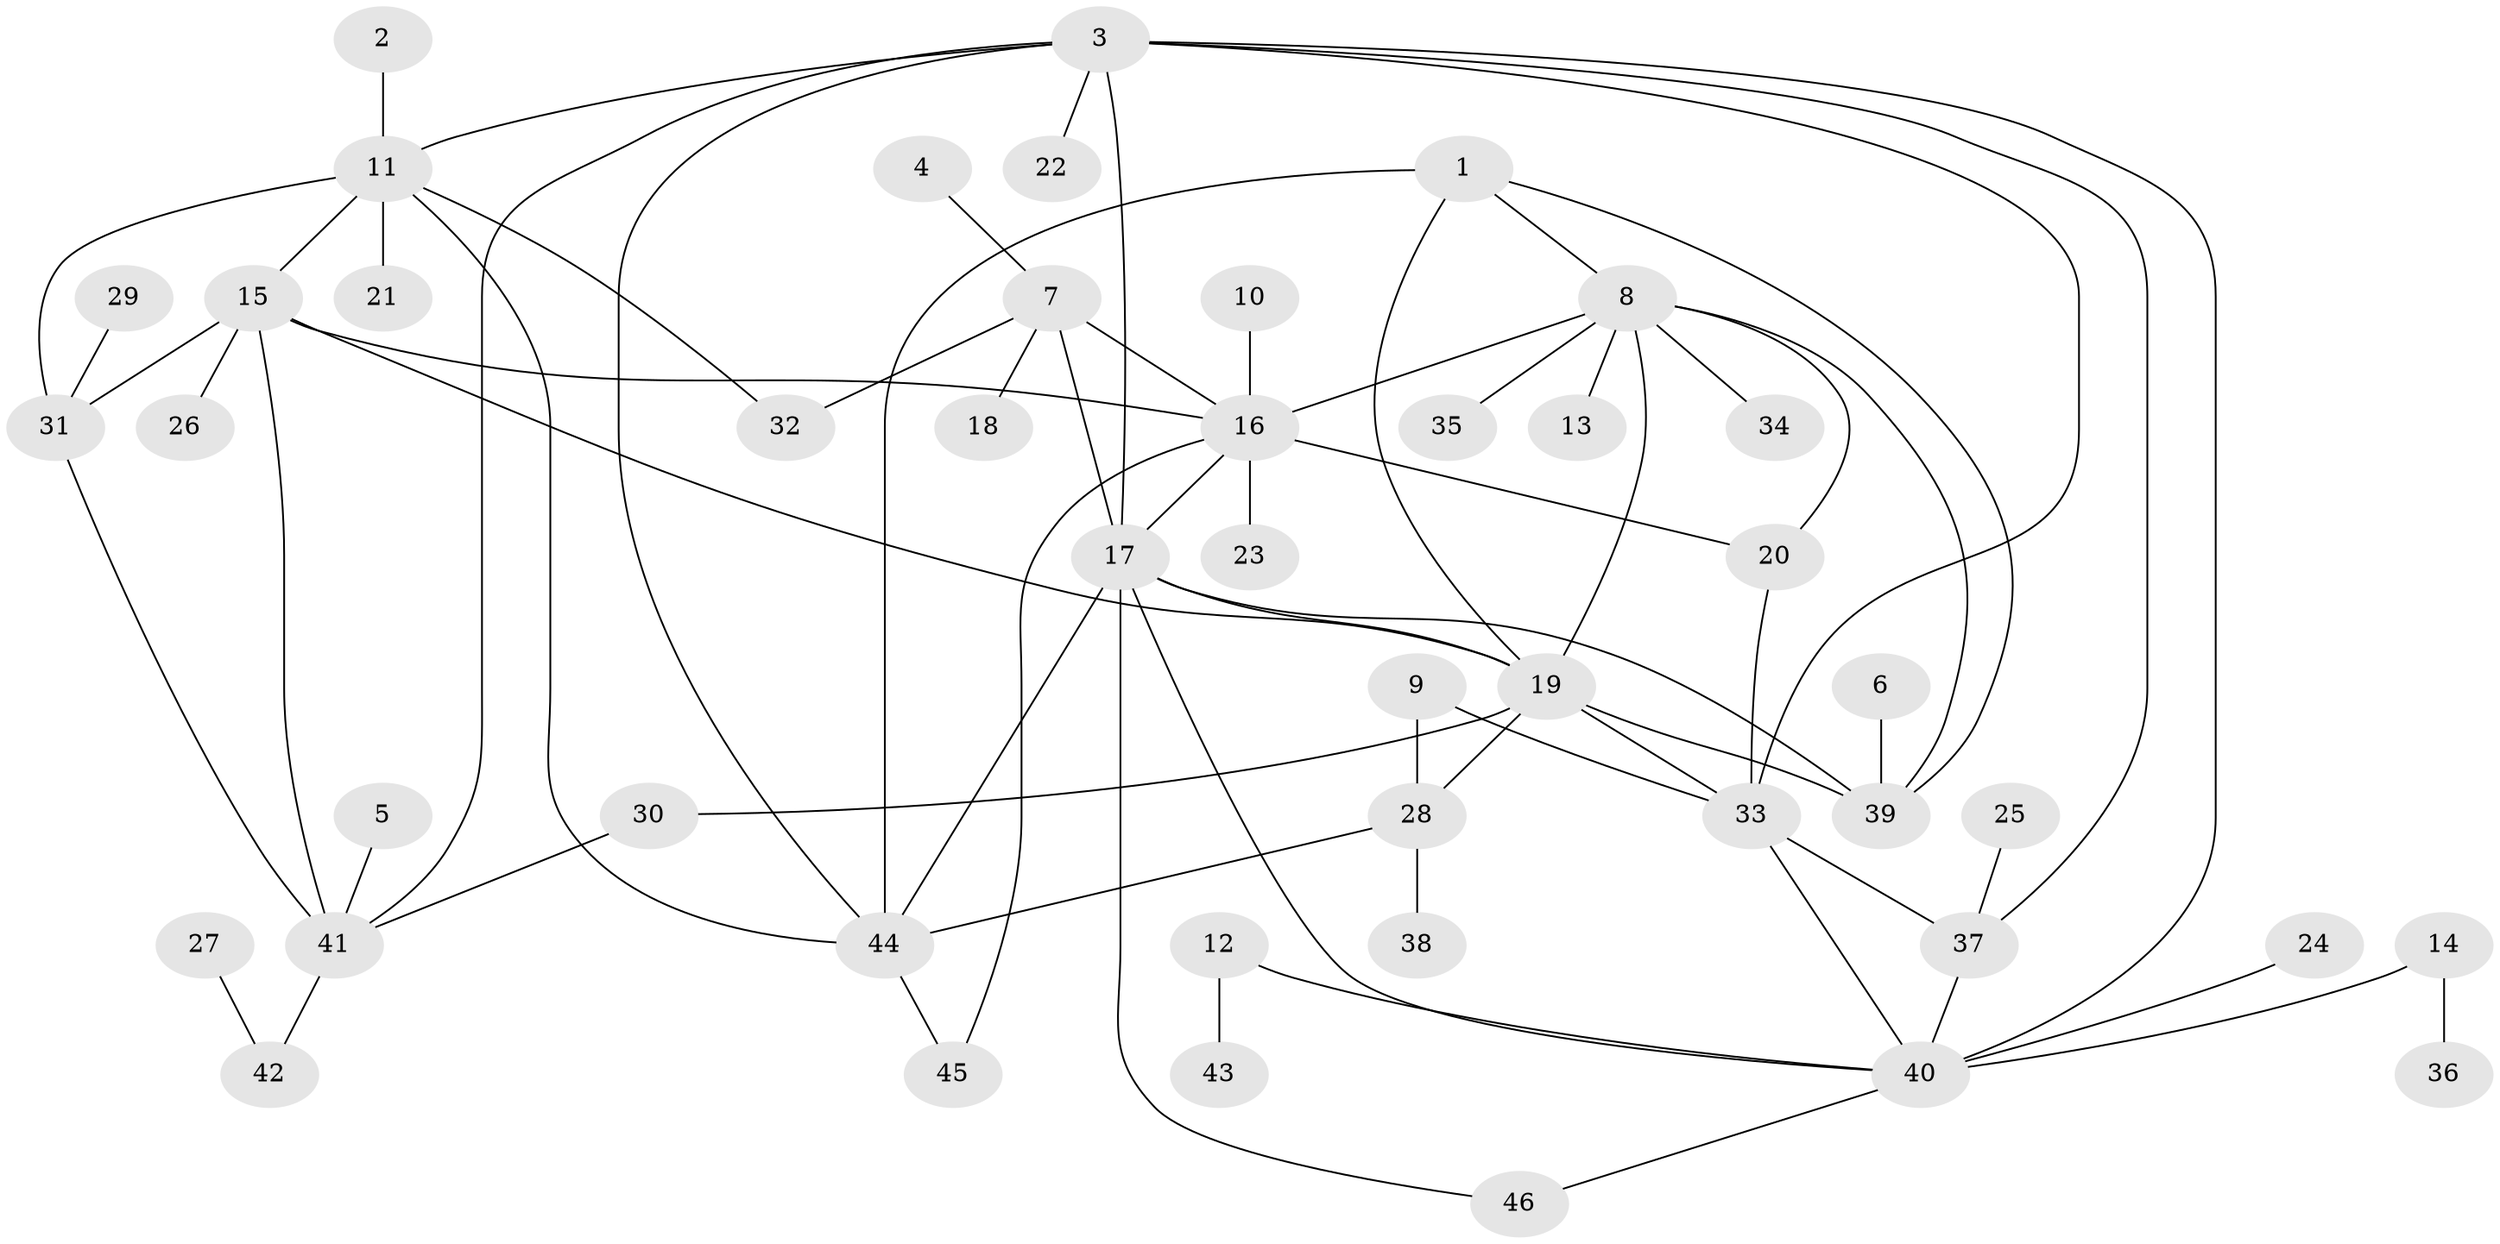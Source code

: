 // original degree distribution, {11: 0.010869565217391304, 4: 0.043478260869565216, 6: 0.043478260869565216, 9: 0.043478260869565216, 7: 0.021739130434782608, 5: 0.03260869565217391, 8: 0.010869565217391304, 3: 0.043478260869565216, 10: 0.03260869565217391, 2: 0.1956521739130435, 1: 0.5217391304347826}
// Generated by graph-tools (version 1.1) at 2025/45/03/06/25 01:45:10]
// undirected, 46 vertices, 72 edges
graph export_dot {
graph [start="1"]
  node [color=gray90,style=filled];
  1;
  2;
  3;
  4;
  5;
  6;
  7;
  8;
  9;
  10;
  11;
  12;
  13;
  14;
  15;
  16;
  17;
  18;
  19;
  20;
  21;
  22;
  23;
  24;
  25;
  26;
  27;
  28;
  29;
  30;
  31;
  32;
  33;
  34;
  35;
  36;
  37;
  38;
  39;
  40;
  41;
  42;
  43;
  44;
  45;
  46;
  1 -- 8 [weight=1.0];
  1 -- 19 [weight=1.0];
  1 -- 39 [weight=1.0];
  1 -- 44 [weight=1.0];
  2 -- 11 [weight=1.0];
  3 -- 11 [weight=2.0];
  3 -- 17 [weight=1.0];
  3 -- 22 [weight=1.0];
  3 -- 33 [weight=2.0];
  3 -- 37 [weight=1.0];
  3 -- 40 [weight=1.0];
  3 -- 41 [weight=1.0];
  3 -- 44 [weight=1.0];
  4 -- 7 [weight=1.0];
  5 -- 41 [weight=1.0];
  6 -- 39 [weight=1.0];
  7 -- 16 [weight=2.0];
  7 -- 17 [weight=2.0];
  7 -- 18 [weight=1.0];
  7 -- 32 [weight=1.0];
  8 -- 13 [weight=1.0];
  8 -- 16 [weight=1.0];
  8 -- 19 [weight=1.0];
  8 -- 20 [weight=1.0];
  8 -- 34 [weight=1.0];
  8 -- 35 [weight=1.0];
  8 -- 39 [weight=1.0];
  9 -- 28 [weight=1.0];
  9 -- 33 [weight=1.0];
  10 -- 16 [weight=1.0];
  11 -- 15 [weight=1.0];
  11 -- 21 [weight=1.0];
  11 -- 31 [weight=1.0];
  11 -- 32 [weight=1.0];
  11 -- 44 [weight=2.0];
  12 -- 40 [weight=1.0];
  12 -- 43 [weight=1.0];
  14 -- 36 [weight=1.0];
  14 -- 40 [weight=1.0];
  15 -- 16 [weight=1.0];
  15 -- 19 [weight=1.0];
  15 -- 26 [weight=1.0];
  15 -- 31 [weight=2.0];
  15 -- 41 [weight=2.0];
  16 -- 17 [weight=1.0];
  16 -- 20 [weight=1.0];
  16 -- 23 [weight=1.0];
  16 -- 45 [weight=1.0];
  17 -- 19 [weight=1.0];
  17 -- 39 [weight=1.0];
  17 -- 40 [weight=1.0];
  17 -- 44 [weight=1.0];
  17 -- 46 [weight=1.0];
  19 -- 28 [weight=1.0];
  19 -- 30 [weight=1.0];
  19 -- 33 [weight=1.0];
  19 -- 39 [weight=1.0];
  20 -- 33 [weight=1.0];
  24 -- 40 [weight=1.0];
  25 -- 37 [weight=1.0];
  27 -- 42 [weight=1.0];
  28 -- 38 [weight=1.0];
  28 -- 44 [weight=1.0];
  29 -- 31 [weight=1.0];
  30 -- 41 [weight=1.0];
  31 -- 41 [weight=1.0];
  33 -- 37 [weight=1.0];
  33 -- 40 [weight=1.0];
  37 -- 40 [weight=1.0];
  40 -- 46 [weight=1.0];
  41 -- 42 [weight=1.0];
  44 -- 45 [weight=1.0];
}
